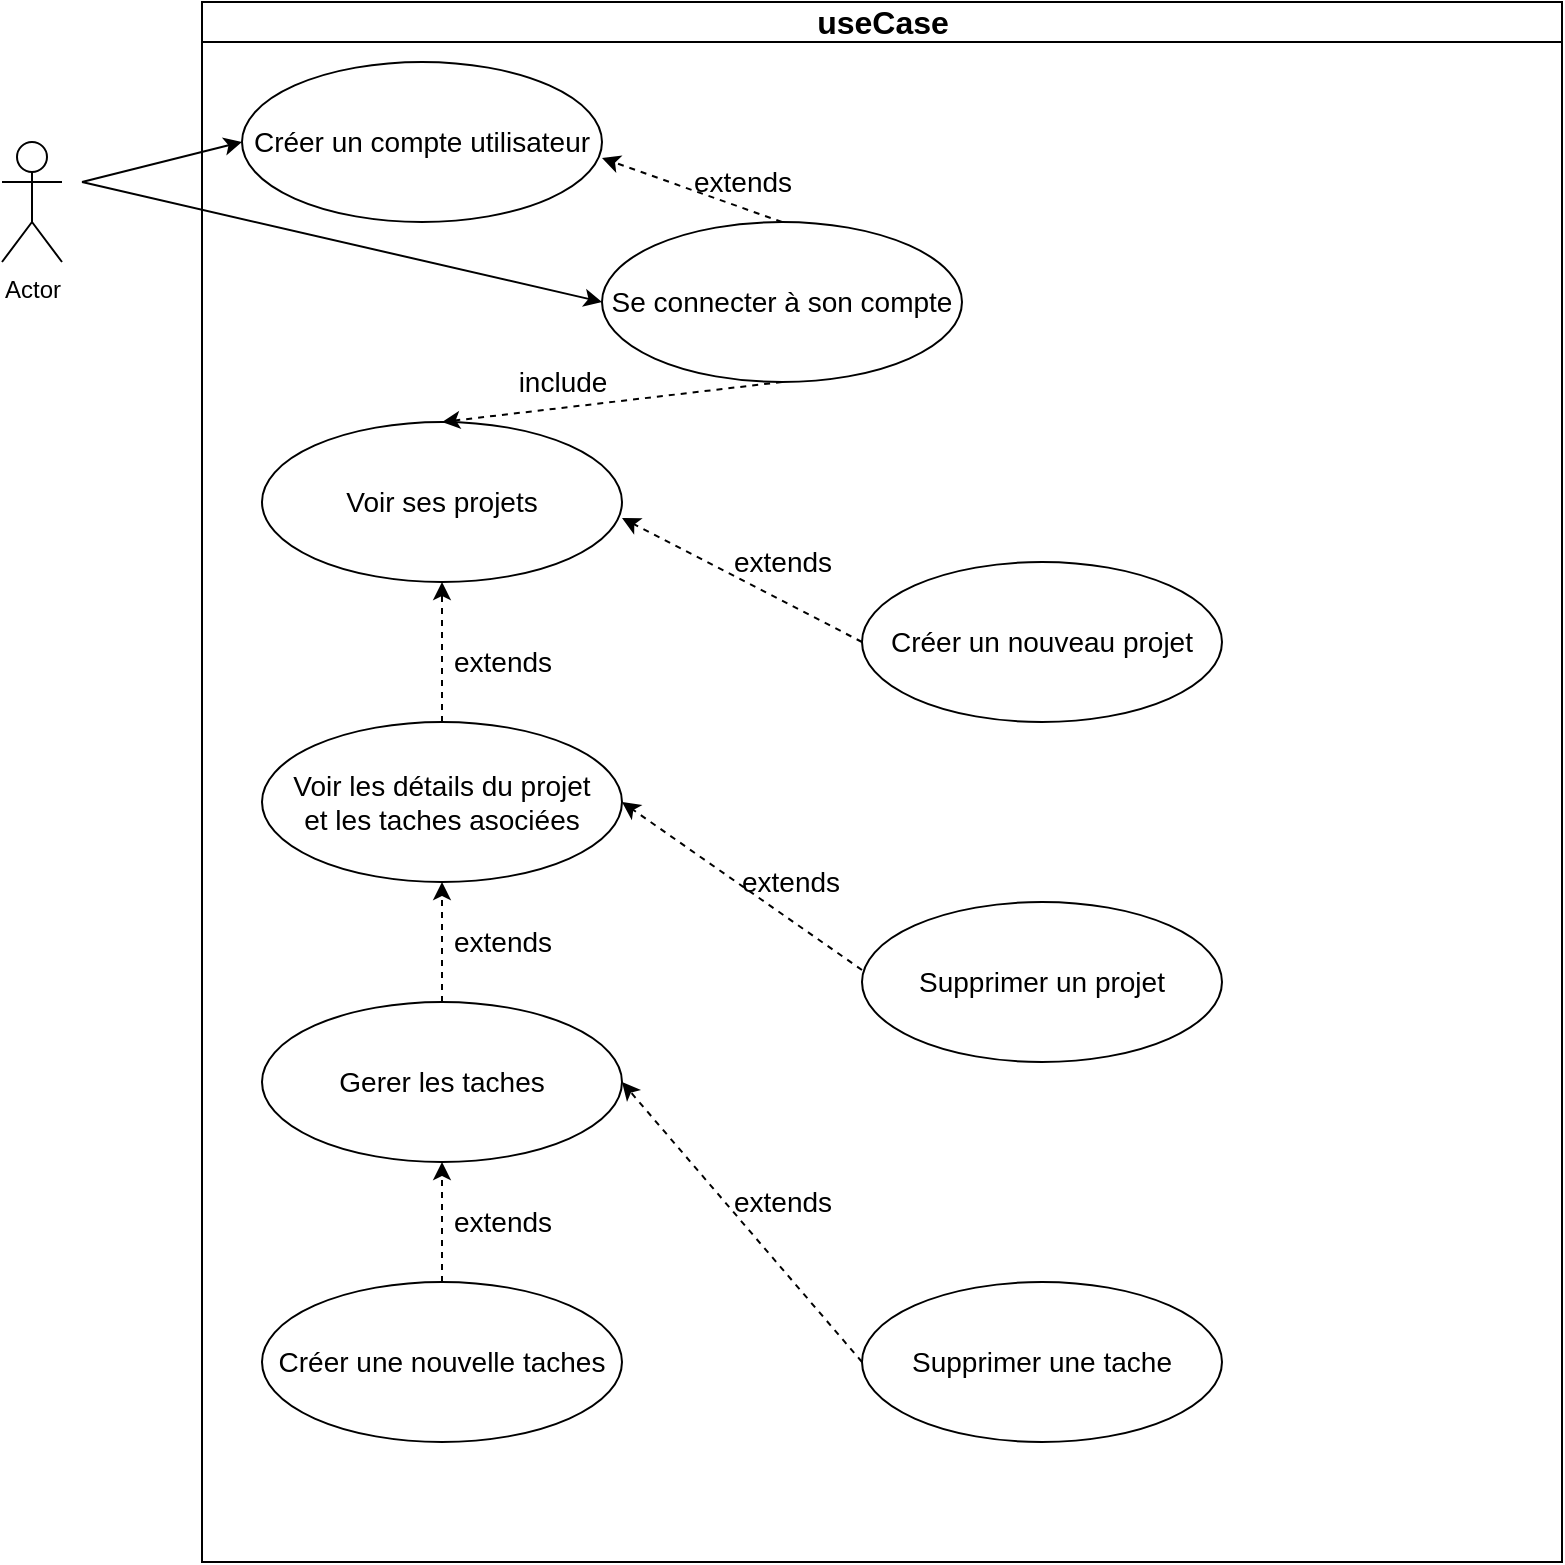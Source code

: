<mxfile version="14.6.13" type="device"><diagram id="prtHgNgQTEPvFCAcTncT" name="Page-1"><mxGraphModel dx="1086" dy="806" grid="1" gridSize="10" guides="1" tooltips="1" connect="1" arrows="1" fold="1" page="1" pageScale="1" pageWidth="827" pageHeight="1169" math="0" shadow="0"><root><mxCell id="0"/><mxCell id="1" parent="0"/><mxCell id="dNxyNK7c78bLwvsdeMH5-11" value="&lt;font style=&quot;font-size: 16px&quot;&gt;useCase&lt;/font&gt;" style="swimlane;html=1;startSize=20;horizontal=1;containerType=tree;glass=0;" parent="1" vertex="1"><mxGeometry x="120" y="20" width="680" height="780" as="geometry"/></mxCell><mxCell id="WlgmYODoqkoqMX9hrbAb-3" value="&lt;font style=&quot;font-size: 14px&quot;&gt;Créer un compte utilisateur&lt;/font&gt;" style="ellipse;whiteSpace=wrap;html=1;" vertex="1" parent="dNxyNK7c78bLwvsdeMH5-11"><mxGeometry x="20" y="30" width="180" height="80" as="geometry"/></mxCell><mxCell id="WlgmYODoqkoqMX9hrbAb-4" value="&lt;font style=&quot;font-size: 14px&quot;&gt;Se connecter à son compte&lt;/font&gt;" style="ellipse;whiteSpace=wrap;html=1;" vertex="1" parent="dNxyNK7c78bLwvsdeMH5-11"><mxGeometry x="200" y="110" width="180" height="80" as="geometry"/></mxCell><mxCell id="WlgmYODoqkoqMX9hrbAb-6" value="&lt;font style=&quot;font-size: 14px&quot;&gt;Voir ses projets&lt;/font&gt;" style="ellipse;whiteSpace=wrap;html=1;" vertex="1" parent="dNxyNK7c78bLwvsdeMH5-11"><mxGeometry x="30" y="210" width="180" height="80" as="geometry"/></mxCell><mxCell id="WlgmYODoqkoqMX9hrbAb-7" value="&lt;font style=&quot;font-size: 14px&quot;&gt;Voir les détails du projet&lt;br&gt;et les taches asociées&lt;/font&gt;" style="ellipse;whiteSpace=wrap;html=1;" vertex="1" parent="dNxyNK7c78bLwvsdeMH5-11"><mxGeometry x="30" y="360" width="180" height="80" as="geometry"/></mxCell><mxCell id="WlgmYODoqkoqMX9hrbAb-13" value="&lt;font style=&quot;font-size: 14px&quot;&gt;Créer un nouveau projet&lt;/font&gt;" style="ellipse;whiteSpace=wrap;html=1;" vertex="1" parent="dNxyNK7c78bLwvsdeMH5-11"><mxGeometry x="330" y="280" width="180" height="80" as="geometry"/></mxCell><mxCell id="WlgmYODoqkoqMX9hrbAb-14" value="&lt;font style=&quot;font-size: 14px&quot;&gt;Supprimer un projet&lt;/font&gt;" style="ellipse;whiteSpace=wrap;html=1;" vertex="1" parent="dNxyNK7c78bLwvsdeMH5-11"><mxGeometry x="330" y="450" width="180" height="80" as="geometry"/></mxCell><mxCell id="WlgmYODoqkoqMX9hrbAb-15" value="&lt;font style=&quot;font-size: 14px&quot;&gt;Gerer les taches&lt;/font&gt;" style="ellipse;whiteSpace=wrap;html=1;" vertex="1" parent="dNxyNK7c78bLwvsdeMH5-11"><mxGeometry x="30" y="500" width="180" height="80" as="geometry"/></mxCell><mxCell id="WlgmYODoqkoqMX9hrbAb-16" value="&lt;font style=&quot;font-size: 14px&quot;&gt;Supprimer une tache&lt;/font&gt;" style="ellipse;whiteSpace=wrap;html=1;" vertex="1" parent="dNxyNK7c78bLwvsdeMH5-11"><mxGeometry x="330" y="640" width="180" height="80" as="geometry"/></mxCell><mxCell id="WlgmYODoqkoqMX9hrbAb-17" value="&lt;font style=&quot;font-size: 14px&quot;&gt;Créer une nouvelle taches&lt;/font&gt;" style="ellipse;whiteSpace=wrap;html=1;" vertex="1" parent="dNxyNK7c78bLwvsdeMH5-11"><mxGeometry x="30" y="640" width="180" height="80" as="geometry"/></mxCell><mxCell id="WlgmYODoqkoqMX9hrbAb-18" value="" style="endArrow=classic;html=1;exitX=0.5;exitY=0;exitDx=0;exitDy=0;entryX=1;entryY=0.6;entryDx=0;entryDy=0;entryPerimeter=0;dashed=1;" edge="1" parent="dNxyNK7c78bLwvsdeMH5-11" source="WlgmYODoqkoqMX9hrbAb-4" target="WlgmYODoqkoqMX9hrbAb-3"><mxGeometry width="50" height="50" relative="1" as="geometry"><mxPoint x="395" y="95" as="sourcePoint"/><mxPoint x="445" y="45" as="targetPoint"/></mxGeometry></mxCell><mxCell id="WlgmYODoqkoqMX9hrbAb-19" value="" style="endArrow=classic;html=1;dashed=1;entryX=0.5;entryY=1;entryDx=0;entryDy=0;exitX=0.5;exitY=0;exitDx=0;exitDy=0;" edge="1" parent="dNxyNK7c78bLwvsdeMH5-11" source="WlgmYODoqkoqMX9hrbAb-7" target="WlgmYODoqkoqMX9hrbAb-6"><mxGeometry width="50" height="50" relative="1" as="geometry"><mxPoint x="270" y="410" as="sourcePoint"/><mxPoint x="320" y="360" as="targetPoint"/></mxGeometry></mxCell><mxCell id="WlgmYODoqkoqMX9hrbAb-23" value="" style="endArrow=classic;html=1;entryX=0.5;entryY=0;entryDx=0;entryDy=0;exitX=0.5;exitY=1;exitDx=0;exitDy=0;dashed=1;" edge="1" parent="dNxyNK7c78bLwvsdeMH5-11" source="WlgmYODoqkoqMX9hrbAb-4" target="WlgmYODoqkoqMX9hrbAb-6"><mxGeometry width="50" height="50" relative="1" as="geometry"><mxPoint x="260" y="270" as="sourcePoint"/><mxPoint x="310" y="220" as="targetPoint"/></mxGeometry></mxCell><mxCell id="WlgmYODoqkoqMX9hrbAb-24" value="" style="endArrow=classic;html=1;dashed=1;exitX=0;exitY=0.5;exitDx=0;exitDy=0;entryX=1;entryY=0.6;entryDx=0;entryDy=0;entryPerimeter=0;" edge="1" parent="dNxyNK7c78bLwvsdeMH5-11" source="WlgmYODoqkoqMX9hrbAb-13" target="WlgmYODoqkoqMX9hrbAb-6"><mxGeometry width="50" height="50" relative="1" as="geometry"><mxPoint x="270" y="410" as="sourcePoint"/><mxPoint x="200" y="259" as="targetPoint"/></mxGeometry></mxCell><mxCell id="WlgmYODoqkoqMX9hrbAb-25" value="" style="endArrow=classic;html=1;dashed=1;entryX=1;entryY=0.5;entryDx=0;entryDy=0;exitX=0;exitY=0.425;exitDx=0;exitDy=0;exitPerimeter=0;" edge="1" parent="dNxyNK7c78bLwvsdeMH5-11" source="WlgmYODoqkoqMX9hrbAb-14" target="WlgmYODoqkoqMX9hrbAb-7"><mxGeometry width="50" height="50" relative="1" as="geometry"><mxPoint x="270" y="410" as="sourcePoint"/><mxPoint x="320" y="360" as="targetPoint"/></mxGeometry></mxCell><mxCell id="WlgmYODoqkoqMX9hrbAb-26" value="" style="endArrow=classic;html=1;dashed=1;entryX=0.5;entryY=1;entryDx=0;entryDy=0;exitX=0.5;exitY=0;exitDx=0;exitDy=0;" edge="1" parent="dNxyNK7c78bLwvsdeMH5-11" source="WlgmYODoqkoqMX9hrbAb-15" target="WlgmYODoqkoqMX9hrbAb-7"><mxGeometry width="50" height="50" relative="1" as="geometry"><mxPoint x="250" y="565" as="sourcePoint"/><mxPoint x="300" y="515" as="targetPoint"/></mxGeometry></mxCell><mxCell id="WlgmYODoqkoqMX9hrbAb-27" value="" style="endArrow=classic;html=1;dashed=1;exitX=0.5;exitY=0;exitDx=0;exitDy=0;entryX=0.5;entryY=1;entryDx=0;entryDy=0;" edge="1" parent="dNxyNK7c78bLwvsdeMH5-11" source="WlgmYODoqkoqMX9hrbAb-17" target="WlgmYODoqkoqMX9hrbAb-15"><mxGeometry width="50" height="50" relative="1" as="geometry"><mxPoint x="250" y="600" as="sourcePoint"/><mxPoint x="300" y="550" as="targetPoint"/></mxGeometry></mxCell><mxCell id="WlgmYODoqkoqMX9hrbAb-28" value="" style="endArrow=classic;html=1;dashed=1;entryX=1;entryY=0.5;entryDx=0;entryDy=0;exitX=0;exitY=0.5;exitDx=0;exitDy=0;" edge="1" parent="dNxyNK7c78bLwvsdeMH5-11" source="WlgmYODoqkoqMX9hrbAb-16" target="WlgmYODoqkoqMX9hrbAb-15"><mxGeometry width="50" height="50" relative="1" as="geometry"><mxPoint x="294" y="615" as="sourcePoint"/><mxPoint x="344" y="565" as="targetPoint"/></mxGeometry></mxCell><mxCell id="WlgmYODoqkoqMX9hrbAb-32" value="&lt;font style=&quot;font-size: 14px&quot;&gt;extends&lt;/font&gt;" style="text;html=1;align=center;verticalAlign=middle;resizable=0;points=[];autosize=1;strokeColor=none;" vertex="1" parent="dNxyNK7c78bLwvsdeMH5-11"><mxGeometry x="260" y="270" width="60" height="20" as="geometry"/></mxCell><mxCell id="WlgmYODoqkoqMX9hrbAb-33" value="&lt;font style=&quot;font-size: 14px&quot;&gt;extends&lt;/font&gt;" style="text;html=1;align=center;verticalAlign=middle;resizable=0;points=[];autosize=1;strokeColor=none;" vertex="1" parent="dNxyNK7c78bLwvsdeMH5-11"><mxGeometry x="120" y="320" width="60" height="20" as="geometry"/></mxCell><mxCell id="WlgmYODoqkoqMX9hrbAb-34" value="&lt;font style=&quot;font-size: 14px&quot;&gt;extends&lt;/font&gt;" style="text;html=1;align=center;verticalAlign=middle;resizable=0;points=[];autosize=1;strokeColor=none;" vertex="1" parent="dNxyNK7c78bLwvsdeMH5-11"><mxGeometry x="264" y="430" width="60" height="20" as="geometry"/></mxCell><mxCell id="WlgmYODoqkoqMX9hrbAb-31" value="&lt;font style=&quot;font-size: 14px&quot;&gt;extends&lt;/font&gt;" style="text;html=1;align=center;verticalAlign=middle;resizable=0;points=[];autosize=1;strokeColor=none;" vertex="1" parent="dNxyNK7c78bLwvsdeMH5-11"><mxGeometry x="240" y="80" width="60" height="20" as="geometry"/></mxCell><mxCell id="WlgmYODoqkoqMX9hrbAb-35" value="&lt;font style=&quot;font-size: 14px&quot;&gt;extends&lt;/font&gt;" style="text;html=1;align=center;verticalAlign=middle;resizable=0;points=[];autosize=1;strokeColor=none;" vertex="1" parent="dNxyNK7c78bLwvsdeMH5-11"><mxGeometry x="120" y="460" width="60" height="20" as="geometry"/></mxCell><mxCell id="WlgmYODoqkoqMX9hrbAb-36" value="&lt;font style=&quot;font-size: 14px&quot;&gt;extends&lt;/font&gt;" style="text;html=1;align=center;verticalAlign=middle;resizable=0;points=[];autosize=1;strokeColor=none;" vertex="1" parent="dNxyNK7c78bLwvsdeMH5-11"><mxGeometry x="120" y="600" width="60" height="20" as="geometry"/></mxCell><mxCell id="WlgmYODoqkoqMX9hrbAb-37" value="&lt;font style=&quot;font-size: 14px&quot;&gt;extends&lt;/font&gt;" style="text;html=1;align=center;verticalAlign=middle;resizable=0;points=[];autosize=1;strokeColor=none;" vertex="1" parent="dNxyNK7c78bLwvsdeMH5-11"><mxGeometry x="260" y="590" width="60" height="20" as="geometry"/></mxCell><mxCell id="WlgmYODoqkoqMX9hrbAb-38" value="&lt;font style=&quot;font-size: 14px&quot;&gt;include&lt;/font&gt;" style="text;html=1;align=center;verticalAlign=middle;resizable=0;points=[];autosize=1;strokeColor=none;" vertex="1" parent="dNxyNK7c78bLwvsdeMH5-11"><mxGeometry x="150" y="180" width="60" height="20" as="geometry"/></mxCell><mxCell id="WlgmYODoqkoqMX9hrbAb-1" value="Actor" style="shape=umlActor;verticalLabelPosition=bottom;verticalAlign=top;html=1;outlineConnect=0;" vertex="1" parent="1"><mxGeometry x="20" y="90" width="30" height="60" as="geometry"/></mxCell><mxCell id="WlgmYODoqkoqMX9hrbAb-2" value="" style="endArrow=classic;html=1;entryX=0;entryY=0.5;entryDx=0;entryDy=0;" edge="1" parent="1" target="WlgmYODoqkoqMX9hrbAb-3"><mxGeometry width="50" height="50" relative="1" as="geometry"><mxPoint x="60" y="110" as="sourcePoint"/><mxPoint x="120" y="130" as="targetPoint"/></mxGeometry></mxCell><mxCell id="WlgmYODoqkoqMX9hrbAb-5" value="" style="endArrow=classic;html=1;entryX=0;entryY=0.5;entryDx=0;entryDy=0;" edge="1" parent="1" target="WlgmYODoqkoqMX9hrbAb-4"><mxGeometry width="50" height="50" relative="1" as="geometry"><mxPoint x="60" y="110" as="sourcePoint"/><mxPoint x="110" y="130" as="targetPoint"/></mxGeometry></mxCell></root></mxGraphModel></diagram></mxfile>